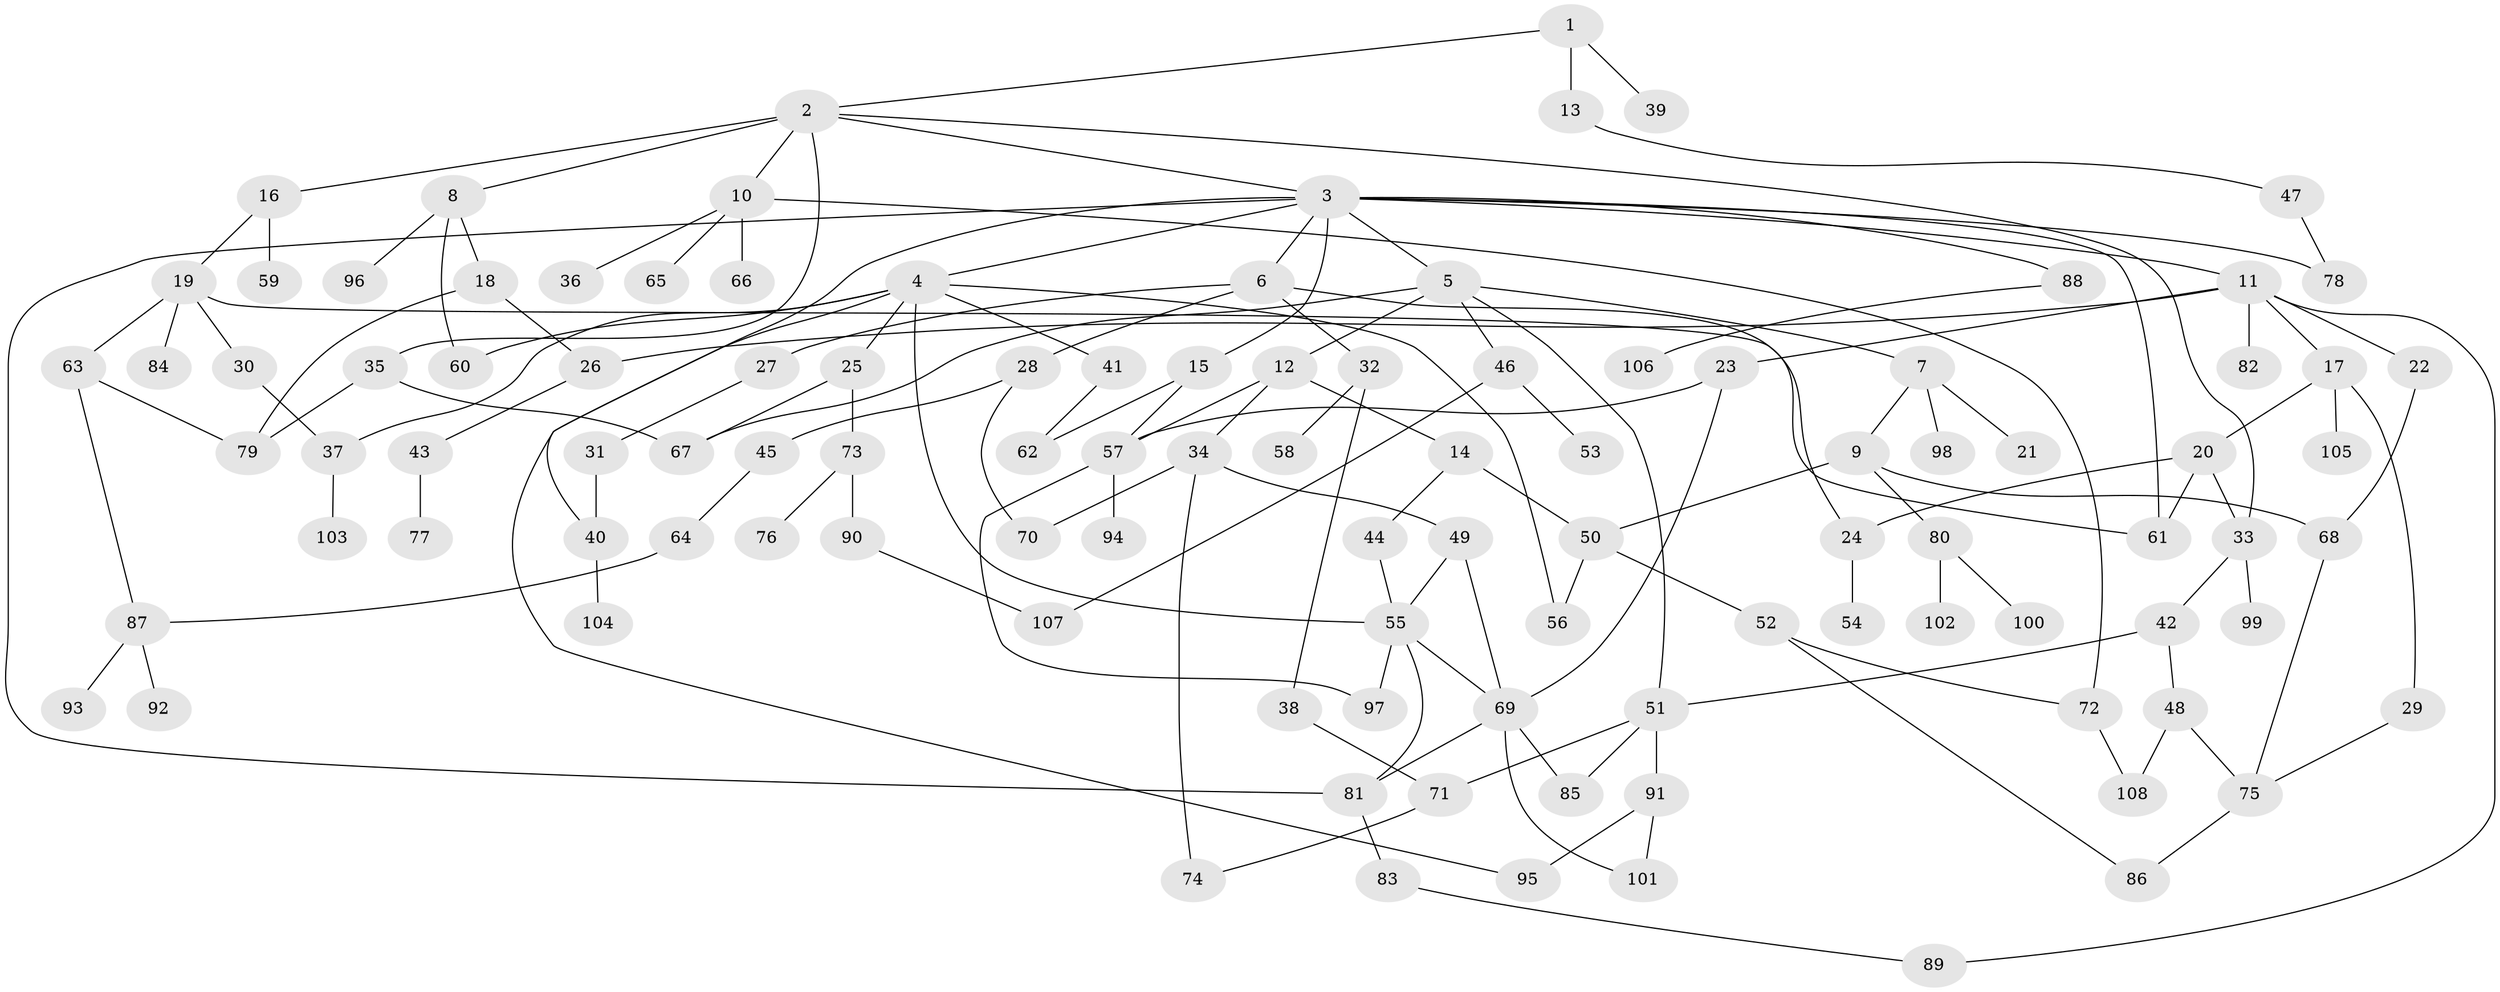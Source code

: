 // coarse degree distribution, {3: 0.18666666666666668, 7: 0.04, 11: 0.013333333333333334, 8: 0.013333333333333334, 6: 0.09333333333333334, 5: 0.02666666666666667, 4: 0.13333333333333333, 2: 0.25333333333333335, 1: 0.24}
// Generated by graph-tools (version 1.1) at 2025/41/03/06/25 10:41:29]
// undirected, 108 vertices, 148 edges
graph export_dot {
graph [start="1"]
  node [color=gray90,style=filled];
  1;
  2;
  3;
  4;
  5;
  6;
  7;
  8;
  9;
  10;
  11;
  12;
  13;
  14;
  15;
  16;
  17;
  18;
  19;
  20;
  21;
  22;
  23;
  24;
  25;
  26;
  27;
  28;
  29;
  30;
  31;
  32;
  33;
  34;
  35;
  36;
  37;
  38;
  39;
  40;
  41;
  42;
  43;
  44;
  45;
  46;
  47;
  48;
  49;
  50;
  51;
  52;
  53;
  54;
  55;
  56;
  57;
  58;
  59;
  60;
  61;
  62;
  63;
  64;
  65;
  66;
  67;
  68;
  69;
  70;
  71;
  72;
  73;
  74;
  75;
  76;
  77;
  78;
  79;
  80;
  81;
  82;
  83;
  84;
  85;
  86;
  87;
  88;
  89;
  90;
  91;
  92;
  93;
  94;
  95;
  96;
  97;
  98;
  99;
  100;
  101;
  102;
  103;
  104;
  105;
  106;
  107;
  108;
  1 -- 2;
  1 -- 13;
  1 -- 39;
  2 -- 3;
  2 -- 8;
  2 -- 10;
  2 -- 16;
  2 -- 35;
  2 -- 33;
  3 -- 4;
  3 -- 5;
  3 -- 6;
  3 -- 11;
  3 -- 15;
  3 -- 40;
  3 -- 78;
  3 -- 88;
  3 -- 81;
  3 -- 61;
  4 -- 25;
  4 -- 37;
  4 -- 41;
  4 -- 60;
  4 -- 95;
  4 -- 56;
  4 -- 55;
  5 -- 7;
  5 -- 12;
  5 -- 46;
  5 -- 51;
  5 -- 67;
  6 -- 24;
  6 -- 27;
  6 -- 28;
  6 -- 32;
  7 -- 9;
  7 -- 21;
  7 -- 98;
  8 -- 18;
  8 -- 96;
  8 -- 60;
  9 -- 68;
  9 -- 80;
  9 -- 50;
  10 -- 36;
  10 -- 65;
  10 -- 66;
  10 -- 72;
  11 -- 17;
  11 -- 22;
  11 -- 23;
  11 -- 82;
  11 -- 26;
  11 -- 89;
  12 -- 14;
  12 -- 34;
  12 -- 57;
  13 -- 47;
  14 -- 44;
  14 -- 50;
  15 -- 62;
  15 -- 57;
  16 -- 19;
  16 -- 59;
  17 -- 20;
  17 -- 29;
  17 -- 105;
  18 -- 26;
  18 -- 79;
  19 -- 30;
  19 -- 61;
  19 -- 63;
  19 -- 84;
  20 -- 33;
  20 -- 61;
  20 -- 24;
  22 -- 68;
  23 -- 69;
  23 -- 57;
  24 -- 54;
  25 -- 67;
  25 -- 73;
  26 -- 43;
  27 -- 31;
  28 -- 45;
  28 -- 70;
  29 -- 75;
  30 -- 37;
  31 -- 40;
  32 -- 38;
  32 -- 58;
  33 -- 42;
  33 -- 99;
  34 -- 49;
  34 -- 74;
  34 -- 70;
  35 -- 79;
  35 -- 67;
  37 -- 103;
  38 -- 71;
  40 -- 104;
  41 -- 62;
  42 -- 48;
  42 -- 51;
  43 -- 77;
  44 -- 55;
  45 -- 64;
  46 -- 53;
  46 -- 107;
  47 -- 78;
  48 -- 108;
  48 -- 75;
  49 -- 55;
  49 -- 69;
  50 -- 52;
  50 -- 56;
  51 -- 71;
  51 -- 91;
  51 -- 85;
  52 -- 86;
  52 -- 72;
  55 -- 81;
  55 -- 97;
  55 -- 69;
  57 -- 94;
  57 -- 97;
  63 -- 79;
  63 -- 87;
  64 -- 87;
  68 -- 75;
  69 -- 85;
  69 -- 101;
  69 -- 81;
  71 -- 74;
  72 -- 108;
  73 -- 76;
  73 -- 90;
  75 -- 86;
  80 -- 100;
  80 -- 102;
  81 -- 83;
  83 -- 89;
  87 -- 92;
  87 -- 93;
  88 -- 106;
  90 -- 107;
  91 -- 101;
  91 -- 95;
}
